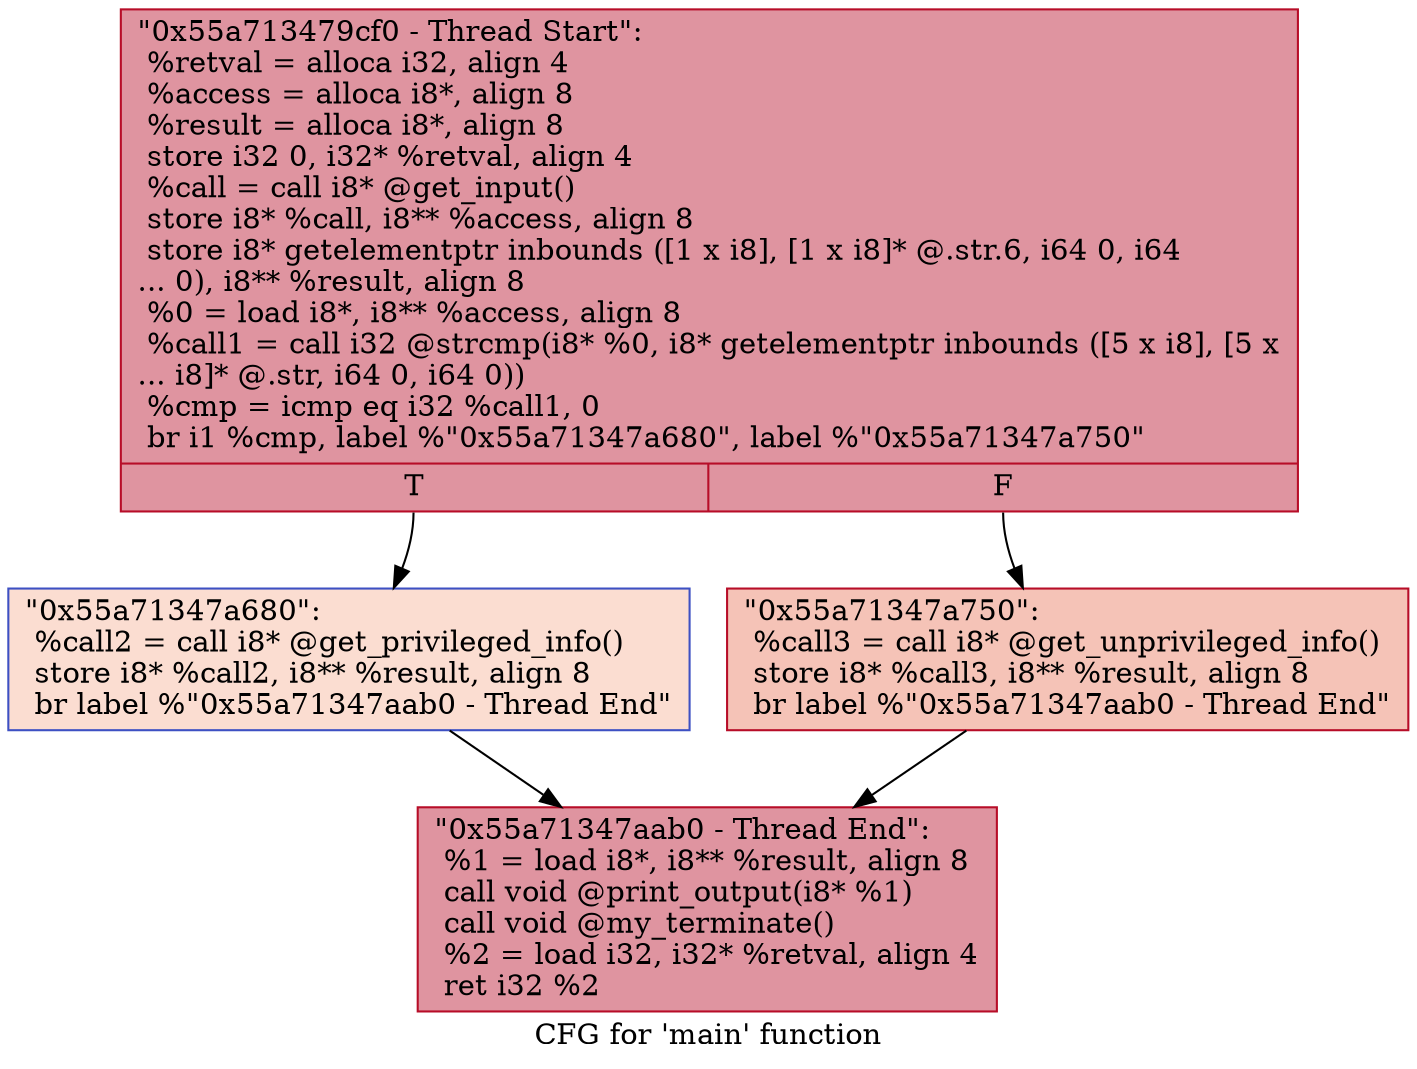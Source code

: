 digraph "CFG for 'main' function" {
	label="CFG for 'main' function";

	Node0x55a713479cf0 [shape=record,color="#b70d28ff", style=filled, fillcolor="#b70d2870",label="{\"0x55a713479cf0 - Thread Start\":\l  %retval = alloca i32, align 4\l  %access = alloca i8*, align 8\l  %result = alloca i8*, align 8\l  store i32 0, i32* %retval, align 4\l  %call = call i8* @get_input()\l  store i8* %call, i8** %access, align 8\l  store i8* getelementptr inbounds ([1 x i8], [1 x i8]* @.str.6, i64 0, i64\l... 0), i8** %result, align 8\l  %0 = load i8*, i8** %access, align 8\l  %call1 = call i32 @strcmp(i8* %0, i8* getelementptr inbounds ([5 x i8], [5 x\l... i8]* @.str, i64 0, i64 0))\l  %cmp = icmp eq i32 %call1, 0\l  br i1 %cmp, label %\"0x55a71347a680\", label %\"0x55a71347a750\"\l|{<s0>T|<s1>F}}"];
	Node0x55a713479cf0:s0 -> Node0x55a71347a680;
	Node0x55a713479cf0:s1 -> Node0x55a71347a750;
	Node0x55a71347a680 [shape=record,color="#3d50c3ff", style=filled, fillcolor="#f7b39670",label="{\"0x55a71347a680\":                                 \l  %call2 = call i8* @get_privileged_info()\l  store i8* %call2, i8** %result, align 8\l  br label %\"0x55a71347aab0 - Thread End\"\l}"];
	Node0x55a71347a680 -> Node0x55a71347aab0;
	Node0x55a71347a750 [shape=record,color="#b70d28ff", style=filled, fillcolor="#e8765c70",label="{\"0x55a71347a750\":                                 \l  %call3 = call i8* @get_unprivileged_info()\l  store i8* %call3, i8** %result, align 8\l  br label %\"0x55a71347aab0 - Thread End\"\l}"];
	Node0x55a71347a750 -> Node0x55a71347aab0;
	Node0x55a71347aab0 [shape=record,color="#b70d28ff", style=filled, fillcolor="#b70d2870",label="{\"0x55a71347aab0 - Thread End\":                    \l  %1 = load i8*, i8** %result, align 8\l  call void @print_output(i8* %1)\l  call void @my_terminate()\l  %2 = load i32, i32* %retval, align 4\l  ret i32 %2\l}"];
}
